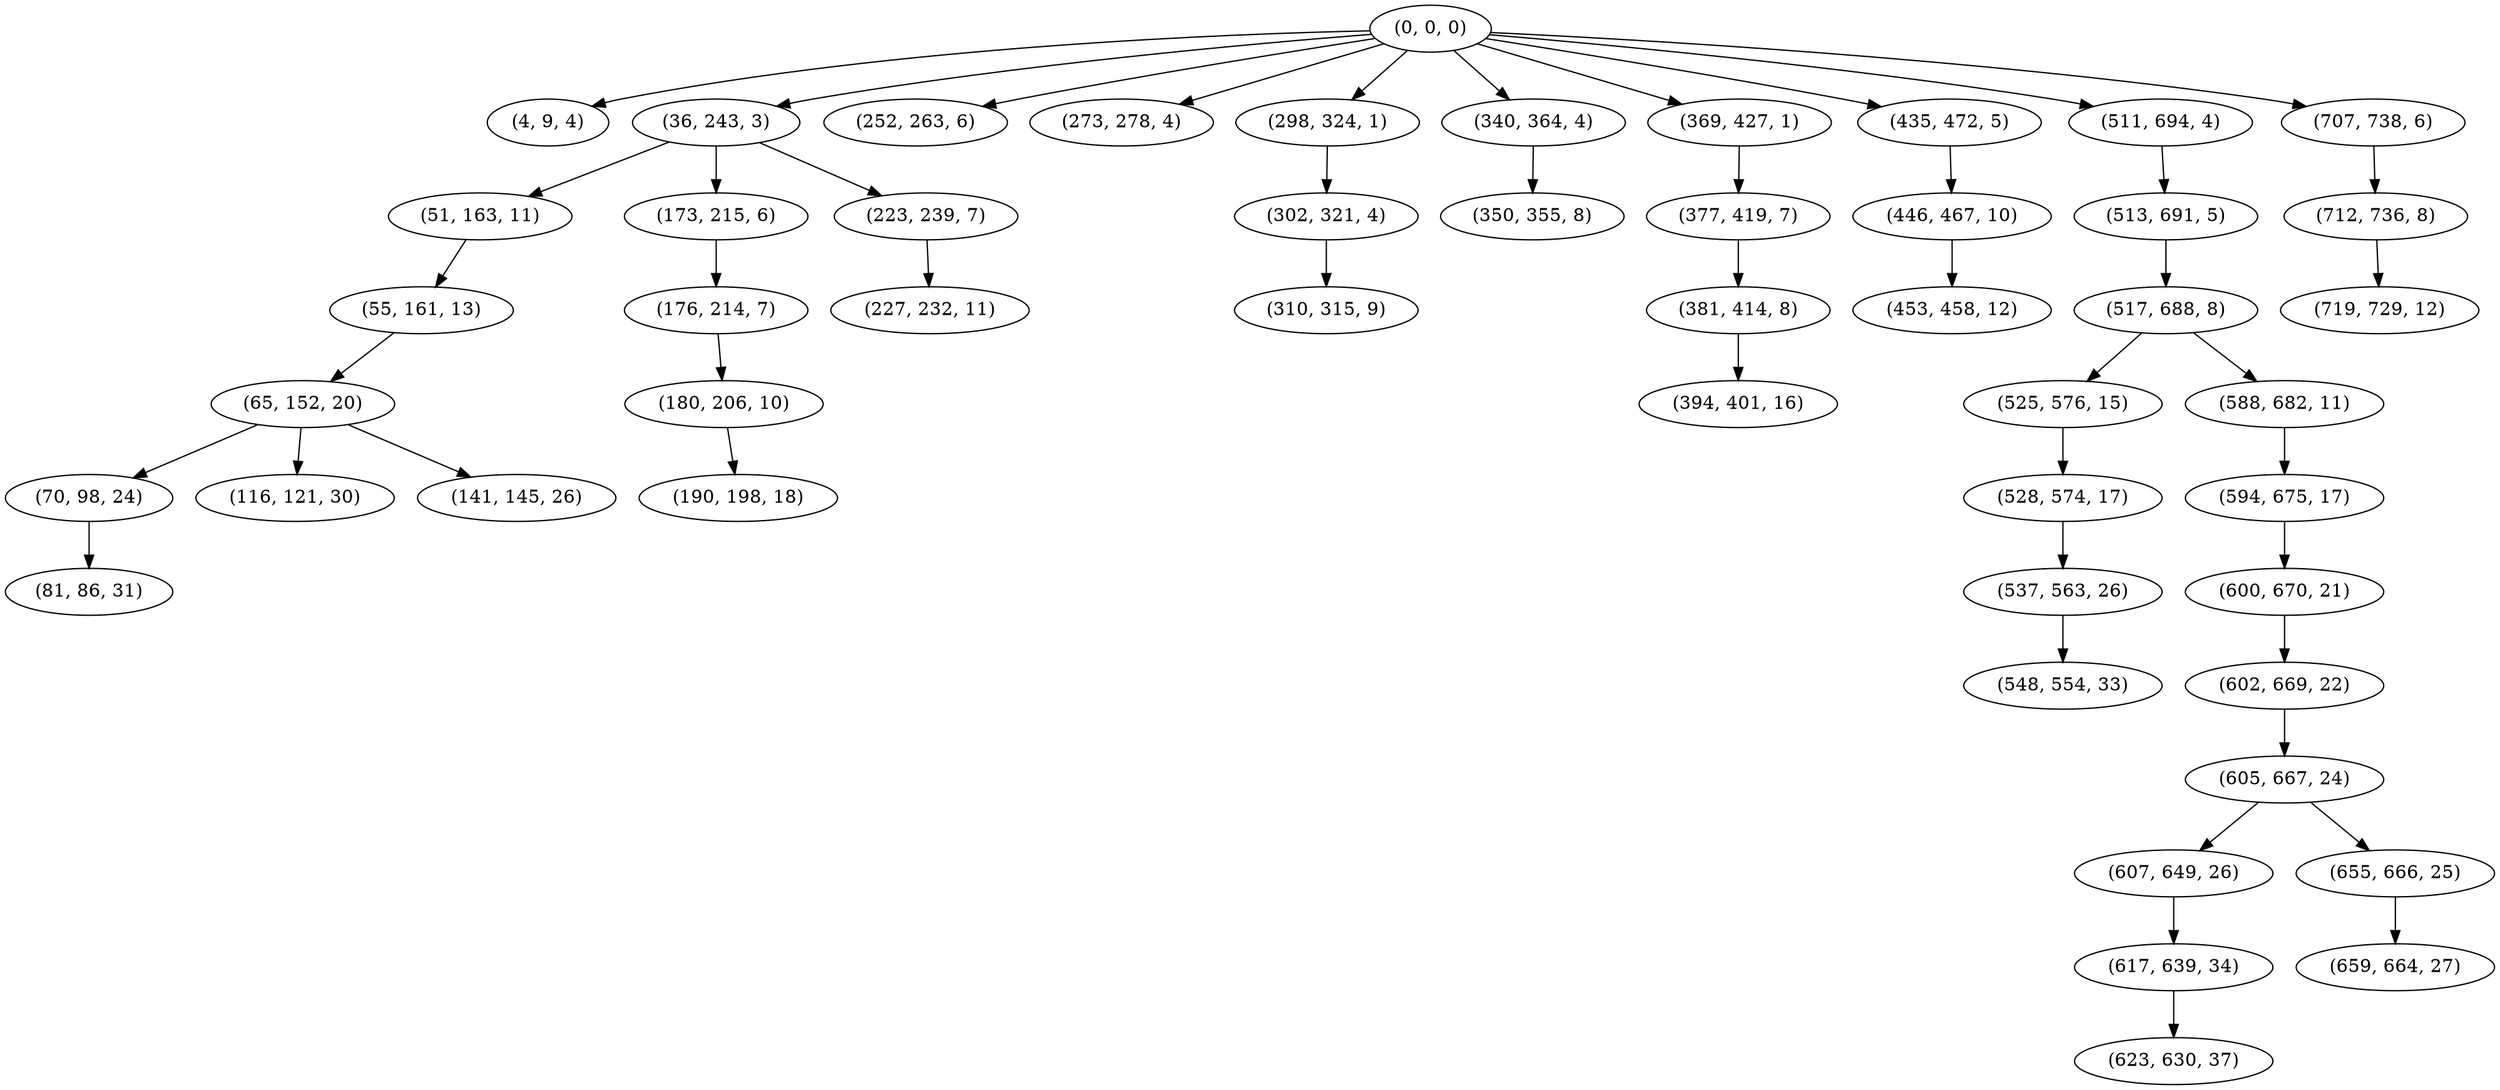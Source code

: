 digraph tree {
    "(0, 0, 0)";
    "(4, 9, 4)";
    "(36, 243, 3)";
    "(51, 163, 11)";
    "(55, 161, 13)";
    "(65, 152, 20)";
    "(70, 98, 24)";
    "(81, 86, 31)";
    "(116, 121, 30)";
    "(141, 145, 26)";
    "(173, 215, 6)";
    "(176, 214, 7)";
    "(180, 206, 10)";
    "(190, 198, 18)";
    "(223, 239, 7)";
    "(227, 232, 11)";
    "(252, 263, 6)";
    "(273, 278, 4)";
    "(298, 324, 1)";
    "(302, 321, 4)";
    "(310, 315, 9)";
    "(340, 364, 4)";
    "(350, 355, 8)";
    "(369, 427, 1)";
    "(377, 419, 7)";
    "(381, 414, 8)";
    "(394, 401, 16)";
    "(435, 472, 5)";
    "(446, 467, 10)";
    "(453, 458, 12)";
    "(511, 694, 4)";
    "(513, 691, 5)";
    "(517, 688, 8)";
    "(525, 576, 15)";
    "(528, 574, 17)";
    "(537, 563, 26)";
    "(548, 554, 33)";
    "(588, 682, 11)";
    "(594, 675, 17)";
    "(600, 670, 21)";
    "(602, 669, 22)";
    "(605, 667, 24)";
    "(607, 649, 26)";
    "(617, 639, 34)";
    "(623, 630, 37)";
    "(655, 666, 25)";
    "(659, 664, 27)";
    "(707, 738, 6)";
    "(712, 736, 8)";
    "(719, 729, 12)";
    "(0, 0, 0)" -> "(4, 9, 4)";
    "(0, 0, 0)" -> "(36, 243, 3)";
    "(0, 0, 0)" -> "(252, 263, 6)";
    "(0, 0, 0)" -> "(273, 278, 4)";
    "(0, 0, 0)" -> "(298, 324, 1)";
    "(0, 0, 0)" -> "(340, 364, 4)";
    "(0, 0, 0)" -> "(369, 427, 1)";
    "(0, 0, 0)" -> "(435, 472, 5)";
    "(0, 0, 0)" -> "(511, 694, 4)";
    "(0, 0, 0)" -> "(707, 738, 6)";
    "(36, 243, 3)" -> "(51, 163, 11)";
    "(36, 243, 3)" -> "(173, 215, 6)";
    "(36, 243, 3)" -> "(223, 239, 7)";
    "(51, 163, 11)" -> "(55, 161, 13)";
    "(55, 161, 13)" -> "(65, 152, 20)";
    "(65, 152, 20)" -> "(70, 98, 24)";
    "(65, 152, 20)" -> "(116, 121, 30)";
    "(65, 152, 20)" -> "(141, 145, 26)";
    "(70, 98, 24)" -> "(81, 86, 31)";
    "(173, 215, 6)" -> "(176, 214, 7)";
    "(176, 214, 7)" -> "(180, 206, 10)";
    "(180, 206, 10)" -> "(190, 198, 18)";
    "(223, 239, 7)" -> "(227, 232, 11)";
    "(298, 324, 1)" -> "(302, 321, 4)";
    "(302, 321, 4)" -> "(310, 315, 9)";
    "(340, 364, 4)" -> "(350, 355, 8)";
    "(369, 427, 1)" -> "(377, 419, 7)";
    "(377, 419, 7)" -> "(381, 414, 8)";
    "(381, 414, 8)" -> "(394, 401, 16)";
    "(435, 472, 5)" -> "(446, 467, 10)";
    "(446, 467, 10)" -> "(453, 458, 12)";
    "(511, 694, 4)" -> "(513, 691, 5)";
    "(513, 691, 5)" -> "(517, 688, 8)";
    "(517, 688, 8)" -> "(525, 576, 15)";
    "(517, 688, 8)" -> "(588, 682, 11)";
    "(525, 576, 15)" -> "(528, 574, 17)";
    "(528, 574, 17)" -> "(537, 563, 26)";
    "(537, 563, 26)" -> "(548, 554, 33)";
    "(588, 682, 11)" -> "(594, 675, 17)";
    "(594, 675, 17)" -> "(600, 670, 21)";
    "(600, 670, 21)" -> "(602, 669, 22)";
    "(602, 669, 22)" -> "(605, 667, 24)";
    "(605, 667, 24)" -> "(607, 649, 26)";
    "(605, 667, 24)" -> "(655, 666, 25)";
    "(607, 649, 26)" -> "(617, 639, 34)";
    "(617, 639, 34)" -> "(623, 630, 37)";
    "(655, 666, 25)" -> "(659, 664, 27)";
    "(707, 738, 6)" -> "(712, 736, 8)";
    "(712, 736, 8)" -> "(719, 729, 12)";
}
